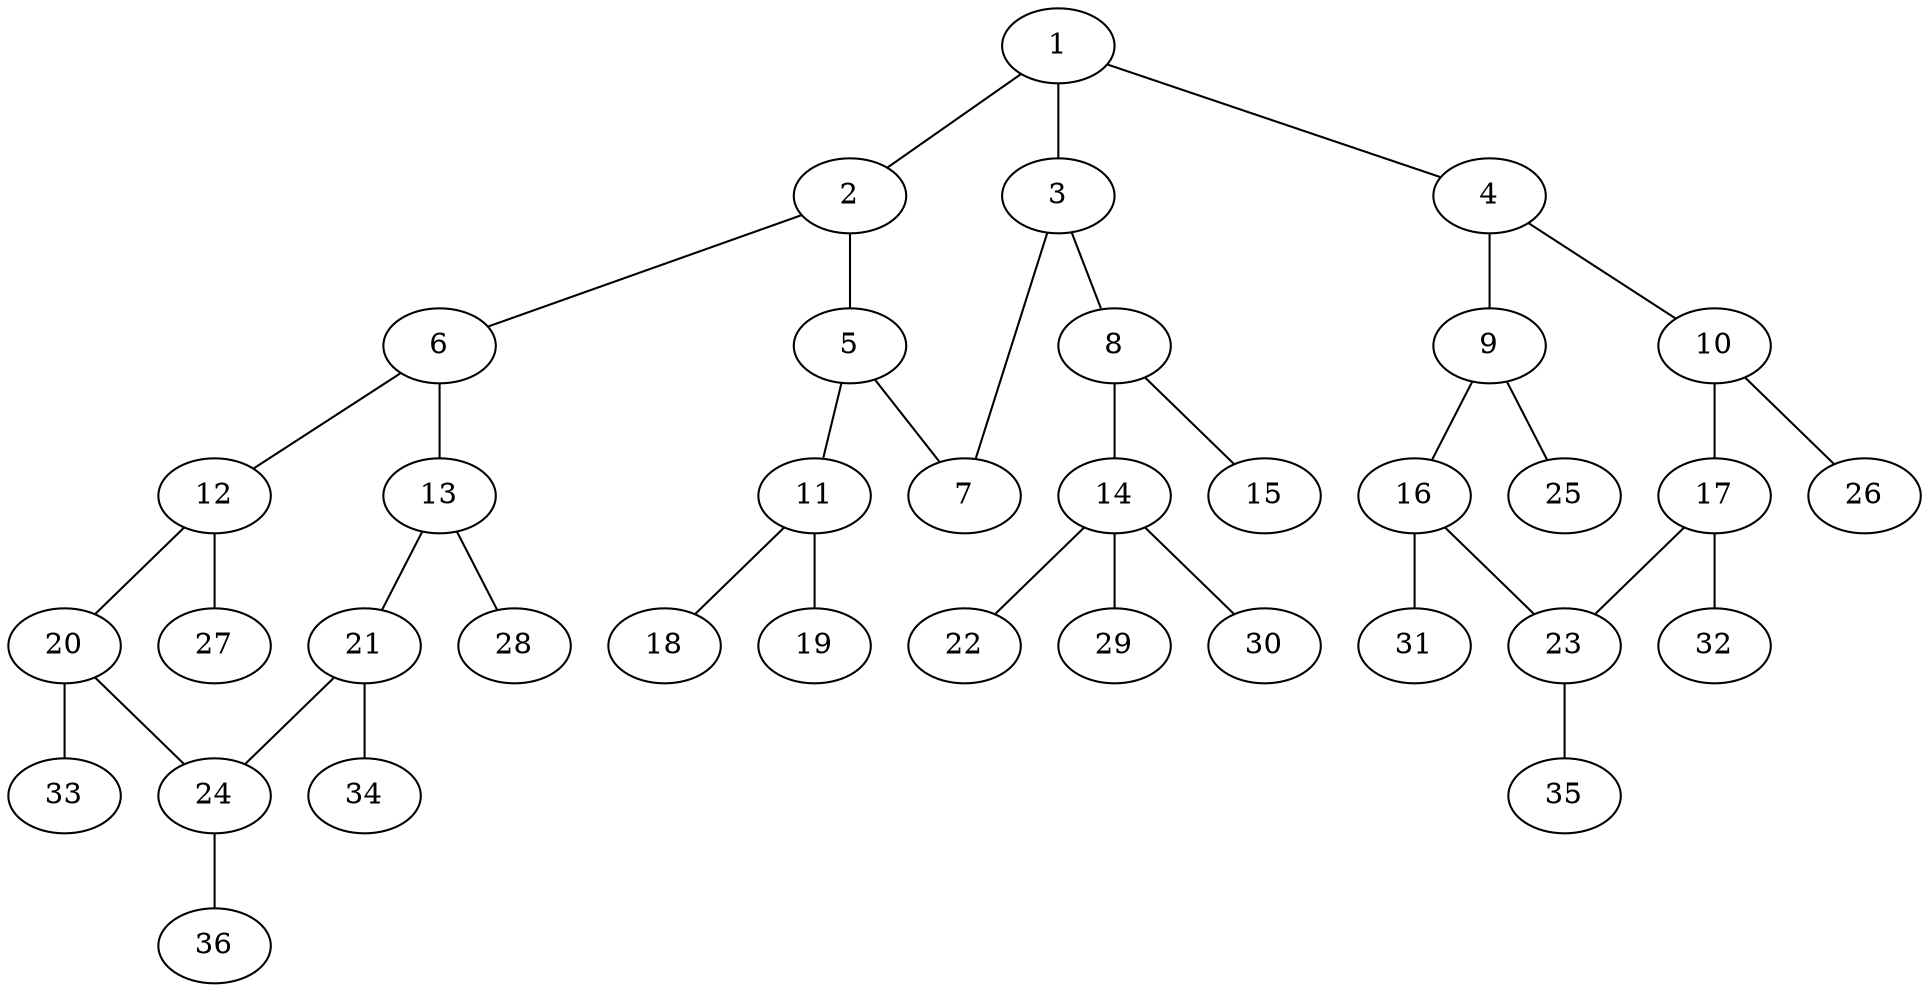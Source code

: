 graph molecule_2298 {
	1	 [chem=C];
	2	 [chem=C];
	1 -- 2	 [valence=1];
	3	 [chem=C];
	1 -- 3	 [valence=2];
	4	 [chem=C];
	1 -- 4	 [valence=1];
	5	 [chem=C];
	2 -- 5	 [valence=2];
	6	 [chem=C];
	2 -- 6	 [valence=1];
	7	 [chem=O];
	3 -- 7	 [valence=1];
	8	 [chem=C];
	3 -- 8	 [valence=1];
	9	 [chem=C];
	4 -- 9	 [valence=1];
	10	 [chem=C];
	4 -- 10	 [valence=2];
	5 -- 7	 [valence=1];
	11	 [chem=N];
	5 -- 11	 [valence=1];
	12	 [chem=C];
	6 -- 12	 [valence=1];
	13	 [chem=C];
	6 -- 13	 [valence=2];
	14	 [chem=C];
	8 -- 14	 [valence=1];
	15	 [chem=O];
	8 -- 15	 [valence=2];
	16	 [chem=C];
	9 -- 16	 [valence=2];
	25	 [chem=H];
	9 -- 25	 [valence=1];
	17	 [chem=C];
	10 -- 17	 [valence=1];
	26	 [chem=H];
	10 -- 26	 [valence=1];
	18	 [chem=O];
	11 -- 18	 [valence=2];
	19	 [chem=O];
	11 -- 19	 [valence=1];
	20	 [chem=C];
	12 -- 20	 [valence=2];
	27	 [chem=H];
	12 -- 27	 [valence=1];
	21	 [chem=C];
	13 -- 21	 [valence=1];
	28	 [chem=H];
	13 -- 28	 [valence=1];
	22	 [chem=Br];
	14 -- 22	 [valence=1];
	29	 [chem=H];
	14 -- 29	 [valence=1];
	30	 [chem=H];
	14 -- 30	 [valence=1];
	23	 [chem=C];
	16 -- 23	 [valence=1];
	31	 [chem=H];
	16 -- 31	 [valence=1];
	17 -- 23	 [valence=2];
	32	 [chem=H];
	17 -- 32	 [valence=1];
	24	 [chem=C];
	20 -- 24	 [valence=1];
	33	 [chem=H];
	20 -- 33	 [valence=1];
	21 -- 24	 [valence=2];
	34	 [chem=H];
	21 -- 34	 [valence=1];
	35	 [chem=H];
	23 -- 35	 [valence=1];
	36	 [chem=H];
	24 -- 36	 [valence=1];
}
